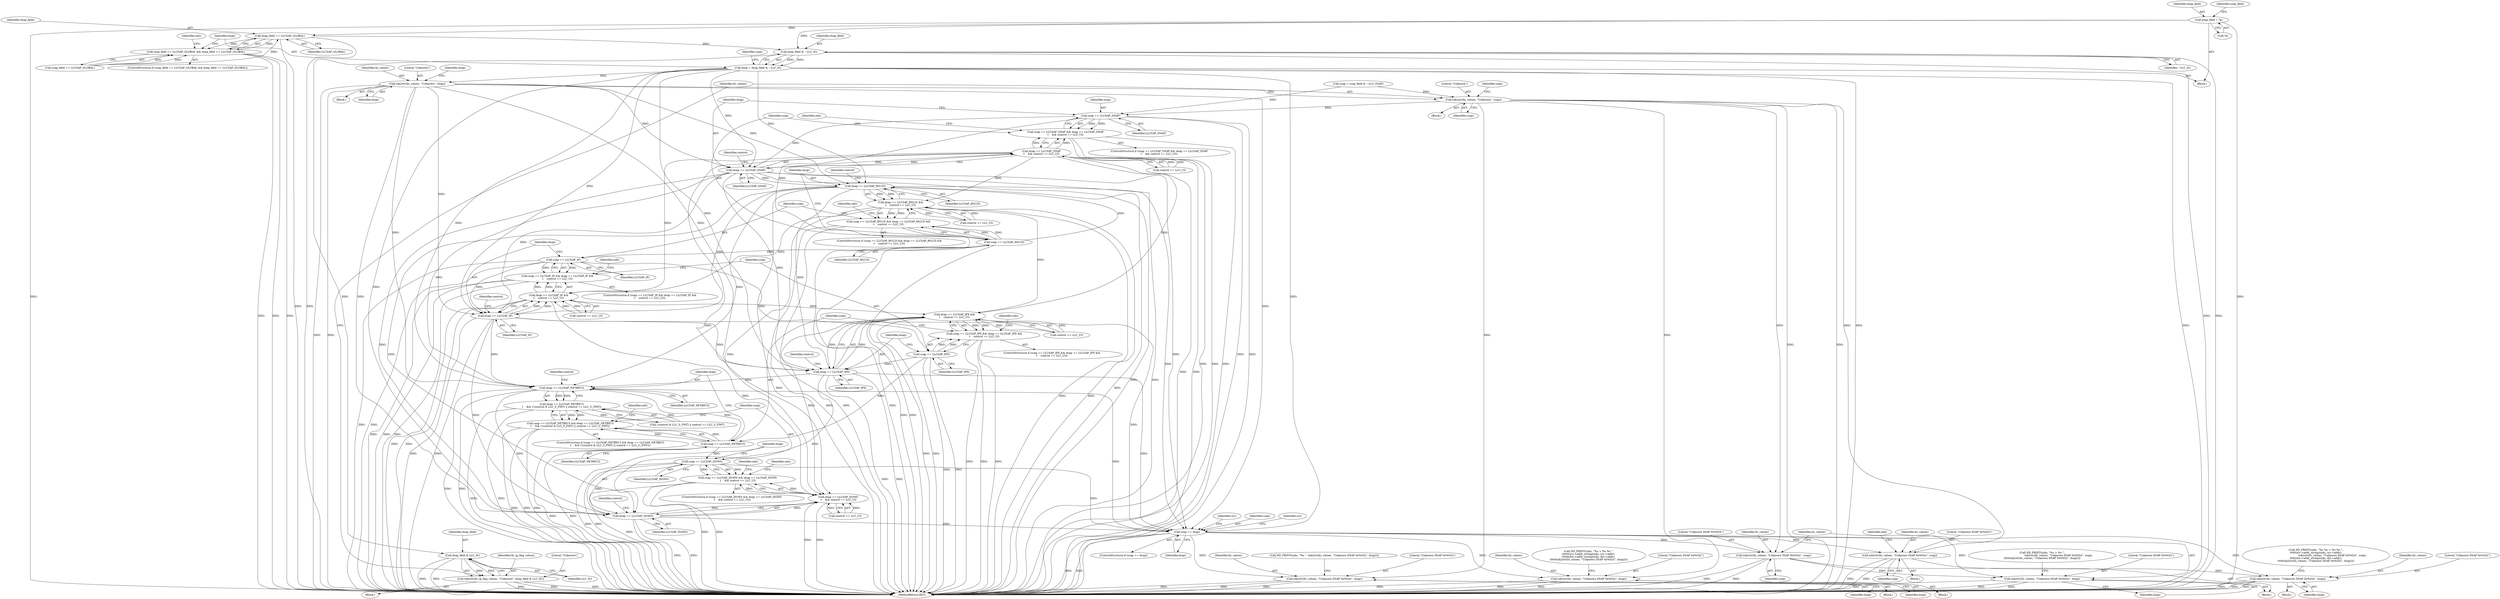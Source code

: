 digraph "0_tcpdump_1dcd10aceabbc03bf571ea32b892c522cbe923de_10@pointer" {
"1000165" [label="(Call,dsap_field = *p)"];
"1000245" [label="(Call,dsap_field == LLCSAP_GLOBAL)"];
"1000241" [label="(Call,ssap_field == LLCSAP_GLOBAL && dsap_field == LLCSAP_GLOBAL)"];
"1000265" [label="(Call,dsap_field & ~LLC_IG)"];
"1000263" [label="(Call,dsap = dsap_field & ~LLC_IG)"];
"1000284" [label="(Call,tok2str(llc_values, \"Unknown\", dsap))"];
"1000298" [label="(Call,tok2str(llc_values, \"Unknown\", ssap))"];
"1000338" [label="(Call,ssap == LLCSAP_SNAP)"];
"1000337" [label="(Call,ssap == LLCSAP_SNAP && dsap == LLCSAP_SNAP\n\t    && control == LLC_UI)"];
"1000342" [label="(Call,dsap == LLCSAP_SNAP)"];
"1000341" [label="(Call,dsap == LLCSAP_SNAP\n\t    && control == LLC_UI)"];
"1000375" [label="(Call,dsap == LLCSAP_8021D &&\n\t    control == LLC_UI)"];
"1000371" [label="(Call,ssap == LLCSAP_8021D && dsap == LLCSAP_8021D &&\n\t    control == LLC_UI)"];
"1000394" [label="(Call,dsap == LLCSAP_IP &&\n\t    control == LLC_UI)"];
"1000390" [label="(Call,ssap == LLCSAP_IP && dsap == LLCSAP_IP &&\n\t    control == LLC_UI)"];
"1000413" [label="(Call,dsap == LLCSAP_IPX &&\n\t    control == LLC_UI)"];
"1000409" [label="(Call,ssap == LLCSAP_IPX && dsap == LLCSAP_IPX &&\n\t    control == LLC_UI)"];
"1000465" [label="(Call,dsap == LLCSAP_ISONS\n \t    && control == LLC_UI)"];
"1000461" [label="(Call,ssap == LLCSAP_ISONS && dsap == LLCSAP_ISONS\n \t    && control == LLC_UI)"];
"1000376" [label="(Call,dsap == LLCSAP_8021D)"];
"1000395" [label="(Call,dsap == LLCSAP_IP)"];
"1000414" [label="(Call,dsap == LLCSAP_IPX)"];
"1000441" [label="(Call,dsap == LLCSAP_NETBEUI)"];
"1000440" [label="(Call,dsap == LLCSAP_NETBEUI\n\t    && (!(control & LLC_S_FMT) || control == LLC_U_FMT))"];
"1000436" [label="(Call,ssap == LLCSAP_NETBEUI && dsap == LLCSAP_NETBEUI\n\t    && (!(control & LLC_S_FMT) || control == LLC_U_FMT))"];
"1000466" [label="(Call,dsap == LLCSAP_ISONS)"];
"1000486" [label="(Call,ssap == dsap)"];
"1000503" [label="(Call,tok2str(llc_values, \"Unknown DSAP 0x%02x\", dsap))"];
"1000525" [label="(Call,tok2str(llc_values, \"Unknown DSAP 0x%02x\", dsap))"];
"1000545" [label="(Call,tok2str(llc_values, \"Unknown SSAP 0x%02x\", ssap))"];
"1000549" [label="(Call,tok2str(llc_values, \"Unknown DSAP 0x%02x\", dsap))"];
"1000566" [label="(Call,tok2str(llc_values, \"Unknown SSAP 0x%02x\", ssap))"];
"1000576" [label="(Call,tok2str(llc_values, \"Unknown DSAP 0x%02x\", dsap))"];
"1000372" [label="(Call,ssap == LLCSAP_8021D)"];
"1000391" [label="(Call,ssap == LLCSAP_IP)"];
"1000410" [label="(Call,ssap == LLCSAP_IPX)"];
"1000437" [label="(Call,ssap == LLCSAP_NETBEUI)"];
"1000462" [label="(Call,ssap == LLCSAP_ISONS)"];
"1000294" [label="(Call,dsap_field & LLC_IG)"];
"1000291" [label="(Call,tok2str(llc_ig_flag_values, \"Unknown\", dsap_field & LLC_IG))"];
"1000396" [label="(Identifier,dsap)"];
"1000465" [label="(Call,dsap == LLCSAP_ISONS\n \t    && control == LLC_UI)"];
"1000246" [label="(Identifier,dsap_field)"];
"1000296" [label="(Identifier,LLC_IG)"];
"1000409" [label="(Call,ssap == LLCSAP_IPX && dsap == LLCSAP_IPX &&\n\t    control == LLC_UI)"];
"1000566" [label="(Call,tok2str(llc_values, \"Unknown SSAP 0x%02x\", ssap))"];
"1000468" [label="(Identifier,LLCSAP_ISONS)"];
"1000570" [label="(Block,)"];
"1000549" [label="(Call,tok2str(llc_values, \"Unknown DSAP 0x%02x\", dsap))"];
"1000462" [label="(Call,ssap == LLCSAP_ISONS)"];
"1000251" [label="(Identifier,ndo)"];
"1000267" [label="(Identifier,~LLC_IG)"];
"1000300" [label="(Literal,\"Unknown\")"];
"1000266" [label="(Identifier,dsap_field)"];
"1000447" [label="(Identifier,control)"];
"1000572" [label="(Identifier,ndo)"];
"1000754" [label="(MethodReturn,RET)"];
"1000411" [label="(Identifier,ssap)"];
"1000370" [label="(ControlStructure,if (ssap == LLCSAP_8021D && dsap == LLCSAP_8021D &&\n\t    control == LLC_UI))"];
"1000439" [label="(Identifier,LLCSAP_NETBEUI)"];
"1000378" [label="(Identifier,LLCSAP_8021D)"];
"1000546" [label="(Identifier,llc_values)"];
"1000297" [label="(Block,)"];
"1000394" [label="(Call,dsap == LLCSAP_IP &&\n\t    control == LLC_UI)"];
"1000413" [label="(Call,dsap == LLCSAP_IPX &&\n\t    control == LLC_UI)"];
"1000340" [label="(Identifier,LLCSAP_SNAP)"];
"1000342" [label="(Call,dsap == LLCSAP_SNAP)"];
"1000486" [label="(Call,ssap == dsap)"];
"1000567" [label="(Identifier,llc_values)"];
"1000345" [label="(Call,control == LLC_UI)"];
"1000241" [label="(Call,ssap_field == LLCSAP_GLOBAL && dsap_field == LLCSAP_GLOBAL)"];
"1000393" [label="(Identifier,LLCSAP_IP)"];
"1000544" [label="(Block,)"];
"1000392" [label="(Identifier,ssap)"];
"1000576" [label="(Call,tok2str(llc_values, \"Unknown DSAP 0x%02x\", dsap))"];
"1000488" [label="(Identifier,dsap)"];
"1000551" [label="(Literal,\"Unknown DSAP 0x%02x\")"];
"1000166" [label="(Identifier,dsap_field)"];
"1000519" [label="(Block,)"];
"1000579" [label="(Identifier,dsap)"];
"1000578" [label="(Literal,\"Unknown DSAP 0x%02x\")"];
"1000391" [label="(Call,ssap == LLCSAP_IP)"];
"1000344" [label="(Identifier,LLCSAP_SNAP)"];
"1000417" [label="(Call,control == LLC_UI)"];
"1000242" [label="(Call,ssap_field == LLCSAP_GLOBAL)"];
"1000408" [label="(ControlStructure,if (ssap == LLCSAP_IPX && dsap == LLCSAP_IPX &&\n\t    control == LLC_UI))"];
"1000265" [label="(Call,dsap_field & ~LLC_IG)"];
"1000375" [label="(Call,dsap == LLCSAP_8021D &&\n\t    control == LLC_UI)"];
"1000346" [label="(Identifier,control)"];
"1000284" [label="(Call,tok2str(llc_values, \"Unknown\", dsap))"];
"1000469" [label="(Call,control == LLC_UI)"];
"1000240" [label="(ControlStructure,if (ssap_field == LLCSAP_GLOBAL && dsap_field == LLCSAP_GLOBAL))"];
"1000415" [label="(Identifier,dsap)"];
"1000442" [label="(Identifier,dsap)"];
"1000298" [label="(Call,tok2str(llc_values, \"Unknown\", ssap))"];
"1000376" [label="(Call,dsap == LLCSAP_8021D)"];
"1000470" [label="(Identifier,control)"];
"1000303" [label="(Identifier,ssap)"];
"1000263" [label="(Call,dsap = dsap_field & ~LLC_IG)"];
"1000341" [label="(Call,dsap == LLCSAP_SNAP\n\t    && control == LLC_UI)"];
"1000463" [label="(Identifier,ssap)"];
"1000285" [label="(Identifier,llc_values)"];
"1000295" [label="(Identifier,dsap_field)"];
"1000269" [label="(Identifier,ssap)"];
"1000474" [label="(Identifier,ndo)"];
"1000352" [label="(Identifier,ndo)"];
"1000460" [label="(ControlStructure,if (ssap == LLCSAP_ISONS && dsap == LLCSAP_ISONS\n \t    && control == LLC_UI))"];
"1000501" [label="(Block,)"];
"1000416" [label="(Identifier,LLCSAP_IPX)"];
"1000503" [label="(Call,tok2str(llc_values, \"Unknown DSAP 0x%02x\", dsap))"];
"1000550" [label="(Identifier,llc_values)"];
"1000569" [label="(Identifier,ssap)"];
"1000337" [label="(Call,ssap == LLCSAP_SNAP && dsap == LLCSAP_SNAP\n\t    && control == LLC_UI)"];
"1000336" [label="(ControlStructure,if (ssap == LLCSAP_SNAP && dsap == LLCSAP_SNAP\n\t    && control == LLC_UI))"];
"1000438" [label="(Identifier,ssap)"];
"1000373" [label="(Identifier,ssap)"];
"1000283" [label="(Block,)"];
"1000565" [label="(Block,)"];
"1000268" [label="(Call,ssap = ssap_field & ~LLC_GSAP)"];
"1000554" [label="(Call,ND_PRINT((ndo, \"%s %s > %s %s \",\n\t\t\t\t\t(src->addr_string)(ndo, src->addr),\n                                        tok2str(llc_values, \"Unknown SSAP 0x%02x\", ssap),\n\t\t\t\t\t(dst->addr_string)(ndo, dst->addr),\n\t\t\t\t\ttok2str(llc_values, \"Unknown DSAP 0x%02x\", dsap))))"];
"1000443" [label="(Identifier,LLCSAP_NETBEUI)"];
"1000412" [label="(Identifier,LLCSAP_IPX)"];
"1000545" [label="(Call,tok2str(llc_values, \"Unknown SSAP 0x%02x\", ssap))"];
"1000504" [label="(Identifier,llc_values)"];
"1000539" [label="(Call,ND_PRINT((ndo, \"%s > %s \",\n                                        tok2str(llc_values, \"Unknown SSAP 0x%02x\", ssap),\n\t\t\t\t\ttok2str(llc_values, \"Unknown DSAP 0x%02x\", dsap))))"];
"1000170" [label="(Identifier,ssap_field)"];
"1000466" [label="(Call,dsap == LLCSAP_ISONS)"];
"1000395" [label="(Call,dsap == LLCSAP_IP)"];
"1000374" [label="(Identifier,LLCSAP_8021D)"];
"1000552" [label="(Identifier,dsap)"];
"1000464" [label="(Identifier,LLCSAP_ISONS)"];
"1000397" [label="(Identifier,LLCSAP_IP)"];
"1000493" [label="(Identifier,src)"];
"1000577" [label="(Identifier,llc_values)"];
"1000165" [label="(Call,dsap_field = *p)"];
"1000498" [label="(Call,ND_PRINT((ndo, \"%s \", tok2str(llc_values, \"Unknown DSAP 0x%02x\", dsap))))"];
"1000287" [label="(Identifier,dsap)"];
"1000339" [label="(Identifier,ssap)"];
"1000371" [label="(Call,ssap == LLCSAP_8021D && dsap == LLCSAP_8021D &&\n\t    control == LLC_UI)"];
"1000547" [label="(Literal,\"Unknown SSAP 0x%02x\")"];
"1000414" [label="(Call,dsap == LLCSAP_IPX)"];
"1000437" [label="(Call,ssap == LLCSAP_NETBEUI)"];
"1000167" [label="(Call,*p)"];
"1000390" [label="(Call,ssap == LLCSAP_IP && dsap == LLCSAP_IP &&\n\t    control == LLC_UI)"];
"1000286" [label="(Literal,\"Unknown\")"];
"1000289" [label="(Identifier,dsap)"];
"1000403" [label="(Identifier,ndo)"];
"1000487" [label="(Identifier,ssap)"];
"1000380" [label="(Identifier,control)"];
"1000548" [label="(Identifier,ssap)"];
"1000454" [label="(Identifier,ndo)"];
"1000338" [label="(Call,ssap == LLCSAP_SNAP)"];
"1000506" [label="(Identifier,dsap)"];
"1000299" [label="(Identifier,llc_values)"];
"1000291" [label="(Call,tok2str(llc_ig_flag_values, \"Unknown\", dsap_field & LLC_IG))"];
"1000399" [label="(Identifier,control)"];
"1000372" [label="(Call,ssap == LLCSAP_8021D)"];
"1000384" [label="(Identifier,ndo)"];
"1000526" [label="(Identifier,llc_values)"];
"1000294" [label="(Call,dsap_field & LLC_IG)"];
"1000534" [label="(Identifier,src)"];
"1000528" [label="(Identifier,dsap)"];
"1000436" [label="(Call,ssap == LLCSAP_NETBEUI && dsap == LLCSAP_NETBEUI\n\t    && (!(control & LLC_S_FMT) || control == LLC_U_FMT))"];
"1000301" [label="(Identifier,ssap)"];
"1000508" [label="(Call,ND_PRINT((ndo, \"%s > %s %s \",\n\t\t\t\t\t\t(src->addr_string)(ndo, src->addr),\n\t\t\t\t\t\t(dst->addr_string)(ndo, dst->addr),\n\t\t\t\t\t\ttok2str(llc_values, \"Unknown DSAP 0x%02x\", dsap))))"];
"1000440" [label="(Call,dsap == LLCSAP_NETBEUI\n\t    && (!(control & LLC_S_FMT) || control == LLC_U_FMT))"];
"1000527" [label="(Literal,\"Unknown DSAP 0x%02x\")"];
"1000467" [label="(Identifier,dsap)"];
"1000525" [label="(Call,tok2str(llc_values, \"Unknown DSAP 0x%02x\", dsap))"];
"1000377" [label="(Identifier,dsap)"];
"1000290" [label="(Block,)"];
"1000485" [label="(ControlStructure,if (ssap == dsap))"];
"1000423" [label="(Identifier,ndo)"];
"1000292" [label="(Identifier,llc_ig_flag_values)"];
"1000398" [label="(Call,control == LLC_UI)"];
"1000125" [label="(Block,)"];
"1000461" [label="(Call,ssap == LLCSAP_ISONS && dsap == LLCSAP_ISONS\n \t    && control == LLC_UI)"];
"1000247" [label="(Identifier,LLCSAP_GLOBAL)"];
"1000482" [label="(Identifier,ndo)"];
"1000264" [label="(Identifier,dsap)"];
"1000410" [label="(Call,ssap == LLCSAP_IPX)"];
"1000444" [label="(Call,!(control & LLC_S_FMT) || control == LLC_U_FMT)"];
"1000505" [label="(Literal,\"Unknown DSAP 0x%02x\")"];
"1000389" [label="(ControlStructure,if (ssap == LLCSAP_IP && dsap == LLCSAP_IP &&\n\t    control == LLC_UI))"];
"1000245" [label="(Call,dsap_field == LLCSAP_GLOBAL)"];
"1000343" [label="(Identifier,dsap)"];
"1000435" [label="(ControlStructure,if (ssap == LLCSAP_NETBEUI && dsap == LLCSAP_NETBEUI\n\t    && (!(control & LLC_S_FMT) || control == LLC_U_FMT)))"];
"1000568" [label="(Literal,\"Unknown SSAP 0x%02x\")"];
"1000379" [label="(Call,control == LLC_UI)"];
"1000418" [label="(Identifier,control)"];
"1000293" [label="(Literal,\"Unknown\")"];
"1000441" [label="(Call,dsap == LLCSAP_NETBEUI)"];
"1000165" -> "1000125"  [label="AST: "];
"1000165" -> "1000167"  [label="CFG: "];
"1000166" -> "1000165"  [label="AST: "];
"1000167" -> "1000165"  [label="AST: "];
"1000170" -> "1000165"  [label="CFG: "];
"1000165" -> "1000754"  [label="DDG: "];
"1000165" -> "1000754"  [label="DDG: "];
"1000165" -> "1000245"  [label="DDG: "];
"1000165" -> "1000265"  [label="DDG: "];
"1000245" -> "1000241"  [label="AST: "];
"1000245" -> "1000247"  [label="CFG: "];
"1000246" -> "1000245"  [label="AST: "];
"1000247" -> "1000245"  [label="AST: "];
"1000241" -> "1000245"  [label="CFG: "];
"1000245" -> "1000754"  [label="DDG: "];
"1000245" -> "1000754"  [label="DDG: "];
"1000245" -> "1000241"  [label="DDG: "];
"1000245" -> "1000241"  [label="DDG: "];
"1000242" -> "1000245"  [label="DDG: "];
"1000245" -> "1000265"  [label="DDG: "];
"1000241" -> "1000240"  [label="AST: "];
"1000241" -> "1000242"  [label="CFG: "];
"1000242" -> "1000241"  [label="AST: "];
"1000251" -> "1000241"  [label="CFG: "];
"1000264" -> "1000241"  [label="CFG: "];
"1000241" -> "1000754"  [label="DDG: "];
"1000241" -> "1000754"  [label="DDG: "];
"1000241" -> "1000754"  [label="DDG: "];
"1000242" -> "1000241"  [label="DDG: "];
"1000242" -> "1000241"  [label="DDG: "];
"1000265" -> "1000263"  [label="AST: "];
"1000265" -> "1000267"  [label="CFG: "];
"1000266" -> "1000265"  [label="AST: "];
"1000267" -> "1000265"  [label="AST: "];
"1000263" -> "1000265"  [label="CFG: "];
"1000265" -> "1000754"  [label="DDG: "];
"1000265" -> "1000754"  [label="DDG: "];
"1000265" -> "1000263"  [label="DDG: "];
"1000265" -> "1000263"  [label="DDG: "];
"1000265" -> "1000294"  [label="DDG: "];
"1000263" -> "1000125"  [label="AST: "];
"1000264" -> "1000263"  [label="AST: "];
"1000269" -> "1000263"  [label="CFG: "];
"1000263" -> "1000754"  [label="DDG: "];
"1000263" -> "1000754"  [label="DDG: "];
"1000263" -> "1000284"  [label="DDG: "];
"1000263" -> "1000342"  [label="DDG: "];
"1000263" -> "1000376"  [label="DDG: "];
"1000263" -> "1000395"  [label="DDG: "];
"1000263" -> "1000414"  [label="DDG: "];
"1000263" -> "1000441"  [label="DDG: "];
"1000263" -> "1000466"  [label="DDG: "];
"1000263" -> "1000486"  [label="DDG: "];
"1000284" -> "1000283"  [label="AST: "];
"1000284" -> "1000287"  [label="CFG: "];
"1000285" -> "1000284"  [label="AST: "];
"1000286" -> "1000284"  [label="AST: "];
"1000287" -> "1000284"  [label="AST: "];
"1000289" -> "1000284"  [label="CFG: "];
"1000284" -> "1000754"  [label="DDG: "];
"1000284" -> "1000754"  [label="DDG: "];
"1000284" -> "1000298"  [label="DDG: "];
"1000284" -> "1000342"  [label="DDG: "];
"1000284" -> "1000376"  [label="DDG: "];
"1000284" -> "1000395"  [label="DDG: "];
"1000284" -> "1000414"  [label="DDG: "];
"1000284" -> "1000441"  [label="DDG: "];
"1000284" -> "1000466"  [label="DDG: "];
"1000284" -> "1000486"  [label="DDG: "];
"1000298" -> "1000297"  [label="AST: "];
"1000298" -> "1000301"  [label="CFG: "];
"1000299" -> "1000298"  [label="AST: "];
"1000300" -> "1000298"  [label="AST: "];
"1000301" -> "1000298"  [label="AST: "];
"1000303" -> "1000298"  [label="CFG: "];
"1000298" -> "1000754"  [label="DDG: "];
"1000298" -> "1000754"  [label="DDG: "];
"1000268" -> "1000298"  [label="DDG: "];
"1000298" -> "1000338"  [label="DDG: "];
"1000298" -> "1000503"  [label="DDG: "];
"1000298" -> "1000525"  [label="DDG: "];
"1000298" -> "1000545"  [label="DDG: "];
"1000298" -> "1000566"  [label="DDG: "];
"1000338" -> "1000337"  [label="AST: "];
"1000338" -> "1000340"  [label="CFG: "];
"1000339" -> "1000338"  [label="AST: "];
"1000340" -> "1000338"  [label="AST: "];
"1000343" -> "1000338"  [label="CFG: "];
"1000337" -> "1000338"  [label="CFG: "];
"1000338" -> "1000754"  [label="DDG: "];
"1000338" -> "1000754"  [label="DDG: "];
"1000338" -> "1000337"  [label="DDG: "];
"1000338" -> "1000337"  [label="DDG: "];
"1000268" -> "1000338"  [label="DDG: "];
"1000338" -> "1000342"  [label="DDG: "];
"1000338" -> "1000372"  [label="DDG: "];
"1000337" -> "1000336"  [label="AST: "];
"1000337" -> "1000341"  [label="CFG: "];
"1000341" -> "1000337"  [label="AST: "];
"1000352" -> "1000337"  [label="CFG: "];
"1000373" -> "1000337"  [label="CFG: "];
"1000337" -> "1000754"  [label="DDG: "];
"1000337" -> "1000754"  [label="DDG: "];
"1000337" -> "1000754"  [label="DDG: "];
"1000341" -> "1000337"  [label="DDG: "];
"1000341" -> "1000337"  [label="DDG: "];
"1000342" -> "1000341"  [label="AST: "];
"1000342" -> "1000344"  [label="CFG: "];
"1000343" -> "1000342"  [label="AST: "];
"1000344" -> "1000342"  [label="AST: "];
"1000346" -> "1000342"  [label="CFG: "];
"1000341" -> "1000342"  [label="CFG: "];
"1000342" -> "1000754"  [label="DDG: "];
"1000342" -> "1000754"  [label="DDG: "];
"1000342" -> "1000341"  [label="DDG: "];
"1000342" -> "1000341"  [label="DDG: "];
"1000342" -> "1000376"  [label="DDG: "];
"1000342" -> "1000395"  [label="DDG: "];
"1000342" -> "1000414"  [label="DDG: "];
"1000342" -> "1000441"  [label="DDG: "];
"1000342" -> "1000466"  [label="DDG: "];
"1000342" -> "1000486"  [label="DDG: "];
"1000341" -> "1000345"  [label="CFG: "];
"1000345" -> "1000341"  [label="AST: "];
"1000341" -> "1000754"  [label="DDG: "];
"1000341" -> "1000754"  [label="DDG: "];
"1000345" -> "1000341"  [label="DDG: "];
"1000345" -> "1000341"  [label="DDG: "];
"1000341" -> "1000375"  [label="DDG: "];
"1000341" -> "1000394"  [label="DDG: "];
"1000341" -> "1000413"  [label="DDG: "];
"1000341" -> "1000465"  [label="DDG: "];
"1000375" -> "1000371"  [label="AST: "];
"1000375" -> "1000376"  [label="CFG: "];
"1000375" -> "1000379"  [label="CFG: "];
"1000376" -> "1000375"  [label="AST: "];
"1000379" -> "1000375"  [label="AST: "];
"1000371" -> "1000375"  [label="CFG: "];
"1000375" -> "1000754"  [label="DDG: "];
"1000375" -> "1000754"  [label="DDG: "];
"1000375" -> "1000371"  [label="DDG: "];
"1000375" -> "1000371"  [label="DDG: "];
"1000376" -> "1000375"  [label="DDG: "];
"1000376" -> "1000375"  [label="DDG: "];
"1000379" -> "1000375"  [label="DDG: "];
"1000379" -> "1000375"  [label="DDG: "];
"1000375" -> "1000394"  [label="DDG: "];
"1000375" -> "1000413"  [label="DDG: "];
"1000375" -> "1000465"  [label="DDG: "];
"1000371" -> "1000370"  [label="AST: "];
"1000371" -> "1000372"  [label="CFG: "];
"1000372" -> "1000371"  [label="AST: "];
"1000384" -> "1000371"  [label="CFG: "];
"1000392" -> "1000371"  [label="CFG: "];
"1000371" -> "1000754"  [label="DDG: "];
"1000371" -> "1000754"  [label="DDG: "];
"1000371" -> "1000754"  [label="DDG: "];
"1000372" -> "1000371"  [label="DDG: "];
"1000372" -> "1000371"  [label="DDG: "];
"1000394" -> "1000390"  [label="AST: "];
"1000394" -> "1000395"  [label="CFG: "];
"1000394" -> "1000398"  [label="CFG: "];
"1000395" -> "1000394"  [label="AST: "];
"1000398" -> "1000394"  [label="AST: "];
"1000390" -> "1000394"  [label="CFG: "];
"1000394" -> "1000754"  [label="DDG: "];
"1000394" -> "1000754"  [label="DDG: "];
"1000394" -> "1000390"  [label="DDG: "];
"1000394" -> "1000390"  [label="DDG: "];
"1000395" -> "1000394"  [label="DDG: "];
"1000395" -> "1000394"  [label="DDG: "];
"1000398" -> "1000394"  [label="DDG: "];
"1000398" -> "1000394"  [label="DDG: "];
"1000394" -> "1000413"  [label="DDG: "];
"1000394" -> "1000465"  [label="DDG: "];
"1000390" -> "1000389"  [label="AST: "];
"1000390" -> "1000391"  [label="CFG: "];
"1000391" -> "1000390"  [label="AST: "];
"1000403" -> "1000390"  [label="CFG: "];
"1000411" -> "1000390"  [label="CFG: "];
"1000390" -> "1000754"  [label="DDG: "];
"1000390" -> "1000754"  [label="DDG: "];
"1000390" -> "1000754"  [label="DDG: "];
"1000391" -> "1000390"  [label="DDG: "];
"1000391" -> "1000390"  [label="DDG: "];
"1000413" -> "1000409"  [label="AST: "];
"1000413" -> "1000414"  [label="CFG: "];
"1000413" -> "1000417"  [label="CFG: "];
"1000414" -> "1000413"  [label="AST: "];
"1000417" -> "1000413"  [label="AST: "];
"1000409" -> "1000413"  [label="CFG: "];
"1000413" -> "1000754"  [label="DDG: "];
"1000413" -> "1000754"  [label="DDG: "];
"1000413" -> "1000409"  [label="DDG: "];
"1000413" -> "1000409"  [label="DDG: "];
"1000414" -> "1000413"  [label="DDG: "];
"1000414" -> "1000413"  [label="DDG: "];
"1000417" -> "1000413"  [label="DDG: "];
"1000417" -> "1000413"  [label="DDG: "];
"1000413" -> "1000465"  [label="DDG: "];
"1000409" -> "1000408"  [label="AST: "];
"1000409" -> "1000410"  [label="CFG: "];
"1000410" -> "1000409"  [label="AST: "];
"1000423" -> "1000409"  [label="CFG: "];
"1000438" -> "1000409"  [label="CFG: "];
"1000409" -> "1000754"  [label="DDG: "];
"1000409" -> "1000754"  [label="DDG: "];
"1000409" -> "1000754"  [label="DDG: "];
"1000410" -> "1000409"  [label="DDG: "];
"1000410" -> "1000409"  [label="DDG: "];
"1000465" -> "1000461"  [label="AST: "];
"1000465" -> "1000466"  [label="CFG: "];
"1000465" -> "1000469"  [label="CFG: "];
"1000466" -> "1000465"  [label="AST: "];
"1000469" -> "1000465"  [label="AST: "];
"1000461" -> "1000465"  [label="CFG: "];
"1000465" -> "1000754"  [label="DDG: "];
"1000465" -> "1000754"  [label="DDG: "];
"1000465" -> "1000461"  [label="DDG: "];
"1000465" -> "1000461"  [label="DDG: "];
"1000466" -> "1000465"  [label="DDG: "];
"1000466" -> "1000465"  [label="DDG: "];
"1000469" -> "1000465"  [label="DDG: "];
"1000469" -> "1000465"  [label="DDG: "];
"1000461" -> "1000460"  [label="AST: "];
"1000461" -> "1000462"  [label="CFG: "];
"1000462" -> "1000461"  [label="AST: "];
"1000474" -> "1000461"  [label="CFG: "];
"1000482" -> "1000461"  [label="CFG: "];
"1000461" -> "1000754"  [label="DDG: "];
"1000461" -> "1000754"  [label="DDG: "];
"1000461" -> "1000754"  [label="DDG: "];
"1000462" -> "1000461"  [label="DDG: "];
"1000462" -> "1000461"  [label="DDG: "];
"1000376" -> "1000378"  [label="CFG: "];
"1000377" -> "1000376"  [label="AST: "];
"1000378" -> "1000376"  [label="AST: "];
"1000380" -> "1000376"  [label="CFG: "];
"1000376" -> "1000754"  [label="DDG: "];
"1000376" -> "1000754"  [label="DDG: "];
"1000372" -> "1000376"  [label="DDG: "];
"1000376" -> "1000395"  [label="DDG: "];
"1000376" -> "1000414"  [label="DDG: "];
"1000376" -> "1000441"  [label="DDG: "];
"1000376" -> "1000466"  [label="DDG: "];
"1000376" -> "1000486"  [label="DDG: "];
"1000395" -> "1000397"  [label="CFG: "];
"1000396" -> "1000395"  [label="AST: "];
"1000397" -> "1000395"  [label="AST: "];
"1000399" -> "1000395"  [label="CFG: "];
"1000395" -> "1000754"  [label="DDG: "];
"1000395" -> "1000754"  [label="DDG: "];
"1000391" -> "1000395"  [label="DDG: "];
"1000395" -> "1000414"  [label="DDG: "];
"1000395" -> "1000441"  [label="DDG: "];
"1000395" -> "1000466"  [label="DDG: "];
"1000395" -> "1000486"  [label="DDG: "];
"1000414" -> "1000416"  [label="CFG: "];
"1000415" -> "1000414"  [label="AST: "];
"1000416" -> "1000414"  [label="AST: "];
"1000418" -> "1000414"  [label="CFG: "];
"1000414" -> "1000754"  [label="DDG: "];
"1000414" -> "1000754"  [label="DDG: "];
"1000410" -> "1000414"  [label="DDG: "];
"1000414" -> "1000441"  [label="DDG: "];
"1000414" -> "1000466"  [label="DDG: "];
"1000414" -> "1000486"  [label="DDG: "];
"1000441" -> "1000440"  [label="AST: "];
"1000441" -> "1000443"  [label="CFG: "];
"1000442" -> "1000441"  [label="AST: "];
"1000443" -> "1000441"  [label="AST: "];
"1000447" -> "1000441"  [label="CFG: "];
"1000440" -> "1000441"  [label="CFG: "];
"1000441" -> "1000754"  [label="DDG: "];
"1000441" -> "1000754"  [label="DDG: "];
"1000441" -> "1000440"  [label="DDG: "];
"1000441" -> "1000440"  [label="DDG: "];
"1000437" -> "1000441"  [label="DDG: "];
"1000441" -> "1000466"  [label="DDG: "];
"1000441" -> "1000486"  [label="DDG: "];
"1000440" -> "1000436"  [label="AST: "];
"1000440" -> "1000444"  [label="CFG: "];
"1000444" -> "1000440"  [label="AST: "];
"1000436" -> "1000440"  [label="CFG: "];
"1000440" -> "1000754"  [label="DDG: "];
"1000440" -> "1000754"  [label="DDG: "];
"1000440" -> "1000436"  [label="DDG: "];
"1000440" -> "1000436"  [label="DDG: "];
"1000444" -> "1000440"  [label="DDG: "];
"1000444" -> "1000440"  [label="DDG: "];
"1000436" -> "1000435"  [label="AST: "];
"1000436" -> "1000437"  [label="CFG: "];
"1000437" -> "1000436"  [label="AST: "];
"1000454" -> "1000436"  [label="CFG: "];
"1000463" -> "1000436"  [label="CFG: "];
"1000436" -> "1000754"  [label="DDG: "];
"1000436" -> "1000754"  [label="DDG: "];
"1000436" -> "1000754"  [label="DDG: "];
"1000437" -> "1000436"  [label="DDG: "];
"1000437" -> "1000436"  [label="DDG: "];
"1000466" -> "1000468"  [label="CFG: "];
"1000467" -> "1000466"  [label="AST: "];
"1000468" -> "1000466"  [label="AST: "];
"1000470" -> "1000466"  [label="CFG: "];
"1000466" -> "1000754"  [label="DDG: "];
"1000466" -> "1000754"  [label="DDG: "];
"1000462" -> "1000466"  [label="DDG: "];
"1000466" -> "1000486"  [label="DDG: "];
"1000486" -> "1000485"  [label="AST: "];
"1000486" -> "1000488"  [label="CFG: "];
"1000487" -> "1000486"  [label="AST: "];
"1000488" -> "1000486"  [label="AST: "];
"1000493" -> "1000486"  [label="CFG: "];
"1000534" -> "1000486"  [label="CFG: "];
"1000486" -> "1000754"  [label="DDG: "];
"1000486" -> "1000754"  [label="DDG: "];
"1000462" -> "1000486"  [label="DDG: "];
"1000486" -> "1000503"  [label="DDG: "];
"1000486" -> "1000525"  [label="DDG: "];
"1000486" -> "1000545"  [label="DDG: "];
"1000486" -> "1000549"  [label="DDG: "];
"1000486" -> "1000566"  [label="DDG: "];
"1000486" -> "1000576"  [label="DDG: "];
"1000503" -> "1000501"  [label="AST: "];
"1000503" -> "1000506"  [label="CFG: "];
"1000504" -> "1000503"  [label="AST: "];
"1000505" -> "1000503"  [label="AST: "];
"1000506" -> "1000503"  [label="AST: "];
"1000498" -> "1000503"  [label="CFG: "];
"1000503" -> "1000754"  [label="DDG: "];
"1000503" -> "1000754"  [label="DDG: "];
"1000503" -> "1000754"  [label="DDG: "];
"1000525" -> "1000519"  [label="AST: "];
"1000525" -> "1000528"  [label="CFG: "];
"1000526" -> "1000525"  [label="AST: "];
"1000527" -> "1000525"  [label="AST: "];
"1000528" -> "1000525"  [label="AST: "];
"1000508" -> "1000525"  [label="CFG: "];
"1000525" -> "1000754"  [label="DDG: "];
"1000525" -> "1000754"  [label="DDG: "];
"1000525" -> "1000754"  [label="DDG: "];
"1000545" -> "1000544"  [label="AST: "];
"1000545" -> "1000548"  [label="CFG: "];
"1000546" -> "1000545"  [label="AST: "];
"1000547" -> "1000545"  [label="AST: "];
"1000548" -> "1000545"  [label="AST: "];
"1000550" -> "1000545"  [label="CFG: "];
"1000545" -> "1000754"  [label="DDG: "];
"1000545" -> "1000754"  [label="DDG: "];
"1000545" -> "1000549"  [label="DDG: "];
"1000549" -> "1000544"  [label="AST: "];
"1000549" -> "1000552"  [label="CFG: "];
"1000550" -> "1000549"  [label="AST: "];
"1000551" -> "1000549"  [label="AST: "];
"1000552" -> "1000549"  [label="AST: "];
"1000539" -> "1000549"  [label="CFG: "];
"1000549" -> "1000754"  [label="DDG: "];
"1000549" -> "1000754"  [label="DDG: "];
"1000549" -> "1000754"  [label="DDG: "];
"1000566" -> "1000565"  [label="AST: "];
"1000566" -> "1000569"  [label="CFG: "];
"1000567" -> "1000566"  [label="AST: "];
"1000568" -> "1000566"  [label="AST: "];
"1000569" -> "1000566"  [label="AST: "];
"1000572" -> "1000566"  [label="CFG: "];
"1000566" -> "1000754"  [label="DDG: "];
"1000566" -> "1000754"  [label="DDG: "];
"1000566" -> "1000576"  [label="DDG: "];
"1000576" -> "1000570"  [label="AST: "];
"1000576" -> "1000579"  [label="CFG: "];
"1000577" -> "1000576"  [label="AST: "];
"1000578" -> "1000576"  [label="AST: "];
"1000579" -> "1000576"  [label="AST: "];
"1000554" -> "1000576"  [label="CFG: "];
"1000576" -> "1000754"  [label="DDG: "];
"1000576" -> "1000754"  [label="DDG: "];
"1000576" -> "1000754"  [label="DDG: "];
"1000372" -> "1000374"  [label="CFG: "];
"1000373" -> "1000372"  [label="AST: "];
"1000374" -> "1000372"  [label="AST: "];
"1000377" -> "1000372"  [label="CFG: "];
"1000372" -> "1000754"  [label="DDG: "];
"1000372" -> "1000754"  [label="DDG: "];
"1000372" -> "1000391"  [label="DDG: "];
"1000391" -> "1000393"  [label="CFG: "];
"1000392" -> "1000391"  [label="AST: "];
"1000393" -> "1000391"  [label="AST: "];
"1000396" -> "1000391"  [label="CFG: "];
"1000391" -> "1000754"  [label="DDG: "];
"1000391" -> "1000754"  [label="DDG: "];
"1000391" -> "1000410"  [label="DDG: "];
"1000410" -> "1000412"  [label="CFG: "];
"1000411" -> "1000410"  [label="AST: "];
"1000412" -> "1000410"  [label="AST: "];
"1000415" -> "1000410"  [label="CFG: "];
"1000410" -> "1000754"  [label="DDG: "];
"1000410" -> "1000754"  [label="DDG: "];
"1000410" -> "1000437"  [label="DDG: "];
"1000437" -> "1000439"  [label="CFG: "];
"1000438" -> "1000437"  [label="AST: "];
"1000439" -> "1000437"  [label="AST: "];
"1000442" -> "1000437"  [label="CFG: "];
"1000437" -> "1000754"  [label="DDG: "];
"1000437" -> "1000754"  [label="DDG: "];
"1000437" -> "1000462"  [label="DDG: "];
"1000462" -> "1000464"  [label="CFG: "];
"1000463" -> "1000462"  [label="AST: "];
"1000464" -> "1000462"  [label="AST: "];
"1000467" -> "1000462"  [label="CFG: "];
"1000462" -> "1000754"  [label="DDG: "];
"1000462" -> "1000754"  [label="DDG: "];
"1000294" -> "1000291"  [label="AST: "];
"1000294" -> "1000296"  [label="CFG: "];
"1000295" -> "1000294"  [label="AST: "];
"1000296" -> "1000294"  [label="AST: "];
"1000291" -> "1000294"  [label="CFG: "];
"1000294" -> "1000754"  [label="DDG: "];
"1000294" -> "1000754"  [label="DDG: "];
"1000294" -> "1000291"  [label="DDG: "];
"1000294" -> "1000291"  [label="DDG: "];
"1000291" -> "1000290"  [label="AST: "];
"1000292" -> "1000291"  [label="AST: "];
"1000293" -> "1000291"  [label="AST: "];
"1000299" -> "1000291"  [label="CFG: "];
"1000291" -> "1000754"  [label="DDG: "];
"1000291" -> "1000754"  [label="DDG: "];
"1000291" -> "1000754"  [label="DDG: "];
}
